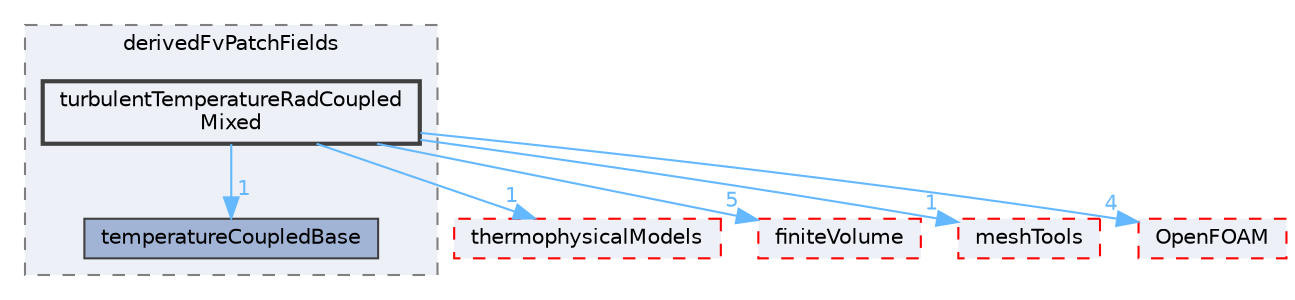 digraph "src/thermoTools/derivedFvPatchFields/turbulentTemperatureRadCoupledMixed"
{
 // LATEX_PDF_SIZE
  bgcolor="transparent";
  edge [fontname=Helvetica,fontsize=10,labelfontname=Helvetica,labelfontsize=10];
  node [fontname=Helvetica,fontsize=10,shape=box,height=0.2,width=0.4];
  compound=true
  subgraph clusterdir_180701e77928ba70e1b801b7cac290dd {
    graph [ bgcolor="#edf0f7", pencolor="grey50", label="derivedFvPatchFields", fontname=Helvetica,fontsize=10 style="filled,dashed", URL="dir_180701e77928ba70e1b801b7cac290dd.html",tooltip=""]
  dir_1a0c03c59ade78c031a03d865a32cdba [label="temperatureCoupledBase", fillcolor="#a2b4d6", color="grey25", style="filled", URL="dir_1a0c03c59ade78c031a03d865a32cdba.html",tooltip=""];
  dir_ea888715a078ad9ed3c1105c485bf054 [label="turbulentTemperatureRadCoupled\lMixed", fillcolor="#edf0f7", color="grey25", style="filled,bold", URL="dir_ea888715a078ad9ed3c1105c485bf054.html",tooltip=""];
  }
  dir_2778d089ec5c4f66810b11f753867003 [label="thermophysicalModels", fillcolor="#edf0f7", color="red", style="filled,dashed", URL="dir_2778d089ec5c4f66810b11f753867003.html",tooltip=""];
  dir_9bd15774b555cf7259a6fa18f99fe99b [label="finiteVolume", fillcolor="#edf0f7", color="red", style="filled,dashed", URL="dir_9bd15774b555cf7259a6fa18f99fe99b.html",tooltip=""];
  dir_ae30ad0bef50cf391b24c614251bb9fd [label="meshTools", fillcolor="#edf0f7", color="red", style="filled,dashed", URL="dir_ae30ad0bef50cf391b24c614251bb9fd.html",tooltip=""];
  dir_c5473ff19b20e6ec4dfe5c310b3778a8 [label="OpenFOAM", fillcolor="#edf0f7", color="red", style="filled,dashed", URL="dir_c5473ff19b20e6ec4dfe5c310b3778a8.html",tooltip=""];
  dir_ea888715a078ad9ed3c1105c485bf054->dir_1a0c03c59ade78c031a03d865a32cdba [headlabel="1", labeldistance=1.5 headhref="dir_004160_003967.html" href="dir_004160_003967.html" color="steelblue1" fontcolor="steelblue1"];
  dir_ea888715a078ad9ed3c1105c485bf054->dir_2778d089ec5c4f66810b11f753867003 [headlabel="1", labeldistance=1.5 headhref="dir_004160_004022.html" href="dir_004160_004022.html" color="steelblue1" fontcolor="steelblue1"];
  dir_ea888715a078ad9ed3c1105c485bf054->dir_9bd15774b555cf7259a6fa18f99fe99b [headlabel="5", labeldistance=1.5 headhref="dir_004160_001387.html" href="dir_004160_001387.html" color="steelblue1" fontcolor="steelblue1"];
  dir_ea888715a078ad9ed3c1105c485bf054->dir_ae30ad0bef50cf391b24c614251bb9fd [headlabel="1", labeldistance=1.5 headhref="dir_004160_002382.html" href="dir_004160_002382.html" color="steelblue1" fontcolor="steelblue1"];
  dir_ea888715a078ad9ed3c1105c485bf054->dir_c5473ff19b20e6ec4dfe5c310b3778a8 [headlabel="4", labeldistance=1.5 headhref="dir_004160_002695.html" href="dir_004160_002695.html" color="steelblue1" fontcolor="steelblue1"];
}
